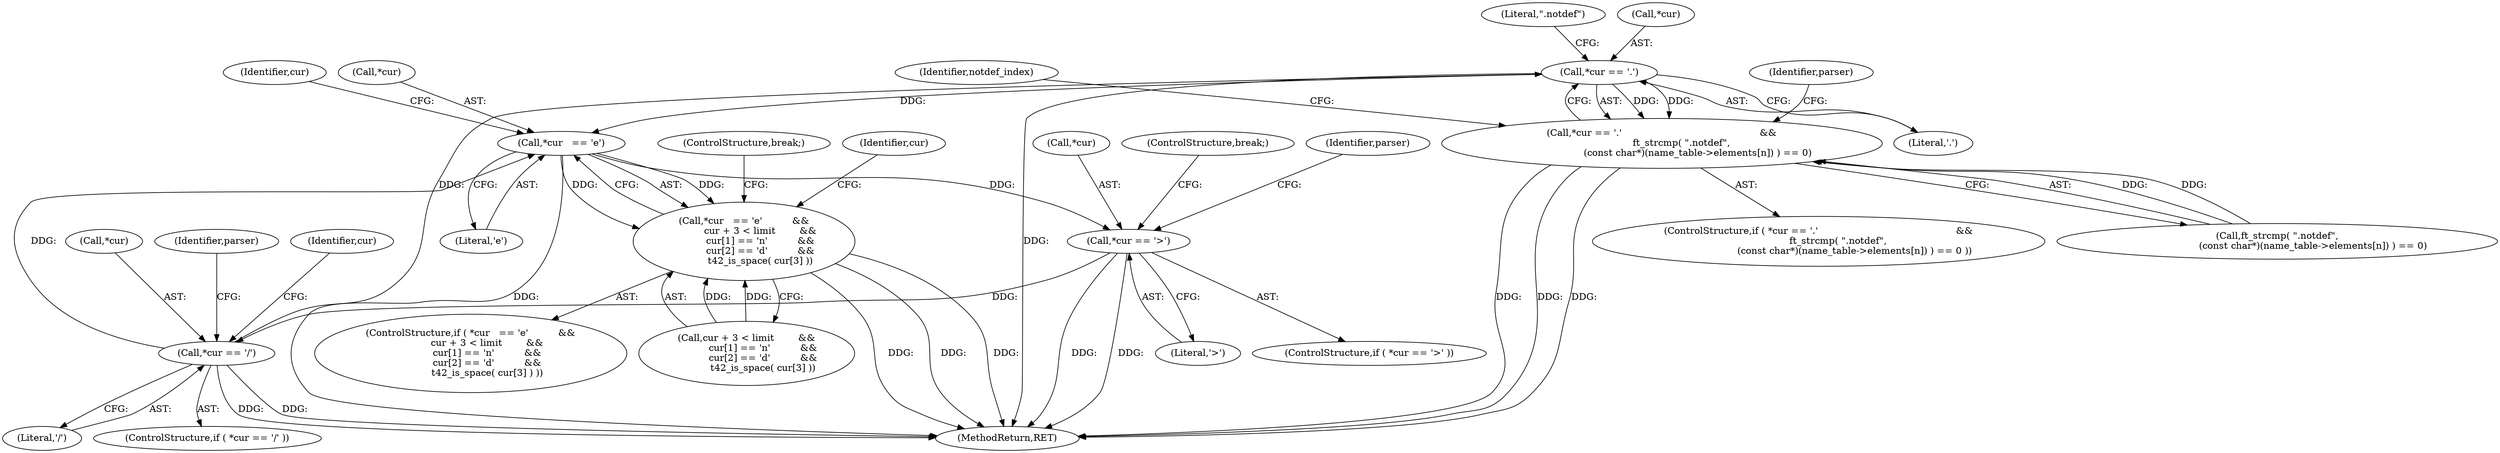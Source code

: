 digraph "0_savannah_dd89710f0f643eb0f99a3830e0712d26c7642acd_0@pointer" {
"1000493" [label="(Call,*cur == '.')"];
"1000439" [label="(Call,*cur == '/')"];
"1000424" [label="(Call,*cur == '>')"];
"1000396" [label="(Call,*cur   == 'e')"];
"1000493" [label="(Call,*cur == '.')"];
"1000395" [label="(Call,*cur   == 'e'          &&\n           cur + 3 < limit        &&\n           cur[1] == 'n'          &&\n           cur[2] == 'd'          &&\n           t42_is_space( cur[3] ))"];
"1000492" [label="(Call,*cur == '.'                                              &&\n             ft_strcmp( \".notdef\",\n                        (const char*)(name_table->elements[n]) ) == 0)"];
"1000394" [label="(ControlStructure,if ( *cur   == 'e'          &&\n           cur + 3 < limit        &&\n           cur[1] == 'n'          &&\n           cur[2] == 'd'          &&\n           t42_is_space( cur[3] ) ))"];
"1000442" [label="(Literal,'/')"];
"1000424" [label="(Call,*cur == '>')"];
"1000397" [label="(Call,*cur)"];
"1000400" [label="(Call,cur + 3 < limit        &&\n           cur[1] == 'n'          &&\n           cur[2] == 'd'          &&\n           t42_is_space( cur[3] ))"];
"1000516" [label="(Identifier,parser)"];
"1000422" [label="(ControlStructure,break;)"];
"1000440" [label="(Call,*cur)"];
"1000425" [label="(Call,*cur)"];
"1000426" [label="(Identifier,cur)"];
"1000499" [label="(Literal,\".notdef\")"];
"1000427" [label="(Literal,'>')"];
"1000381" [label="(Identifier,parser)"];
"1000448" [label="(Identifier,cur)"];
"1000491" [label="(ControlStructure,if ( *cur == '.'                                              &&\n             ft_strcmp( \".notdef\",\n                        (const char*)(name_table->elements[n]) ) == 0 ))"];
"1000494" [label="(Call,*cur)"];
"1000493" [label="(Call,*cur == '.')"];
"1000438" [label="(ControlStructure,if ( *cur == '/' ))"];
"1000428" [label="(ControlStructure,break;)"];
"1000492" [label="(Call,*cur == '.'                                              &&\n             ft_strcmp( \".notdef\",\n                        (const char*)(name_table->elements[n]) ) == 0)"];
"1000496" [label="(Literal,'.')"];
"1000399" [label="(Literal,'e')"];
"1000396" [label="(Call,*cur   == 'e')"];
"1000403" [label="(Identifier,cur)"];
"1000497" [label="(Call,ft_strcmp( \".notdef\",\n                        (const char*)(name_table->elements[n]) ) == 0)"];
"1000765" [label="(MethodReturn,RET)"];
"1000423" [label="(ControlStructure,if ( *cur == '>' ))"];
"1000510" [label="(Identifier,notdef_index)"];
"1000439" [label="(Call,*cur == '/')"];
"1000395" [label="(Call,*cur   == 'e'          &&\n           cur + 3 < limit        &&\n           cur[1] == 'n'          &&\n           cur[2] == 'd'          &&\n           t42_is_space( cur[3] ))"];
"1000430" [label="(Identifier,parser)"];
"1000493" -> "1000492"  [label="AST: "];
"1000493" -> "1000496"  [label="CFG: "];
"1000494" -> "1000493"  [label="AST: "];
"1000496" -> "1000493"  [label="AST: "];
"1000499" -> "1000493"  [label="CFG: "];
"1000492" -> "1000493"  [label="CFG: "];
"1000493" -> "1000765"  [label="DDG: "];
"1000493" -> "1000396"  [label="DDG: "];
"1000493" -> "1000492"  [label="DDG: "];
"1000493" -> "1000492"  [label="DDG: "];
"1000439" -> "1000493"  [label="DDG: "];
"1000439" -> "1000438"  [label="AST: "];
"1000439" -> "1000442"  [label="CFG: "];
"1000440" -> "1000439"  [label="AST: "];
"1000442" -> "1000439"  [label="AST: "];
"1000381" -> "1000439"  [label="CFG: "];
"1000448" -> "1000439"  [label="CFG: "];
"1000439" -> "1000765"  [label="DDG: "];
"1000439" -> "1000765"  [label="DDG: "];
"1000439" -> "1000396"  [label="DDG: "];
"1000424" -> "1000439"  [label="DDG: "];
"1000424" -> "1000423"  [label="AST: "];
"1000424" -> "1000427"  [label="CFG: "];
"1000425" -> "1000424"  [label="AST: "];
"1000427" -> "1000424"  [label="AST: "];
"1000428" -> "1000424"  [label="CFG: "];
"1000430" -> "1000424"  [label="CFG: "];
"1000424" -> "1000765"  [label="DDG: "];
"1000424" -> "1000765"  [label="DDG: "];
"1000396" -> "1000424"  [label="DDG: "];
"1000396" -> "1000395"  [label="AST: "];
"1000396" -> "1000399"  [label="CFG: "];
"1000397" -> "1000396"  [label="AST: "];
"1000399" -> "1000396"  [label="AST: "];
"1000403" -> "1000396"  [label="CFG: "];
"1000395" -> "1000396"  [label="CFG: "];
"1000396" -> "1000765"  [label="DDG: "];
"1000396" -> "1000395"  [label="DDG: "];
"1000396" -> "1000395"  [label="DDG: "];
"1000395" -> "1000394"  [label="AST: "];
"1000395" -> "1000400"  [label="CFG: "];
"1000400" -> "1000395"  [label="AST: "];
"1000422" -> "1000395"  [label="CFG: "];
"1000426" -> "1000395"  [label="CFG: "];
"1000395" -> "1000765"  [label="DDG: "];
"1000395" -> "1000765"  [label="DDG: "];
"1000395" -> "1000765"  [label="DDG: "];
"1000400" -> "1000395"  [label="DDG: "];
"1000400" -> "1000395"  [label="DDG: "];
"1000492" -> "1000491"  [label="AST: "];
"1000492" -> "1000497"  [label="CFG: "];
"1000497" -> "1000492"  [label="AST: "];
"1000510" -> "1000492"  [label="CFG: "];
"1000516" -> "1000492"  [label="CFG: "];
"1000492" -> "1000765"  [label="DDG: "];
"1000492" -> "1000765"  [label="DDG: "];
"1000492" -> "1000765"  [label="DDG: "];
"1000497" -> "1000492"  [label="DDG: "];
"1000497" -> "1000492"  [label="DDG: "];
}
